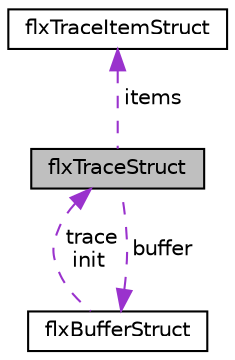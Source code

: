 digraph "flxTraceStruct"
{
 // LATEX_PDF_SIZE
  edge [fontname="Helvetica",fontsize="10",labelfontname="Helvetica",labelfontsize="10"];
  node [fontname="Helvetica",fontsize="10",shape=record];
  Node1 [label="flxTraceStruct",height=0.2,width=0.4,color="black", fillcolor="grey75", style="filled", fontcolor="black",tooltip=" "];
  Node2 -> Node1 [dir="back",color="darkorchid3",fontsize="10",style="dashed",label=" items" ,fontname="Helvetica"];
  Node2 [label="flxTraceItemStruct",height=0.2,width=0.4,color="black", fillcolor="white", style="filled",URL="$structflxTraceItemStruct.html",tooltip=" "];
  Node3 -> Node1 [dir="back",color="darkorchid3",fontsize="10",style="dashed",label=" buffer" ,fontname="Helvetica"];
  Node3 [label="flxBufferStruct",height=0.2,width=0.4,color="black", fillcolor="white", style="filled",URL="$structflxBufferStruct.html",tooltip=" "];
  Node1 -> Node3 [dir="back",color="darkorchid3",fontsize="10",style="dashed",label=" trace\ninit" ,fontname="Helvetica"];
}
